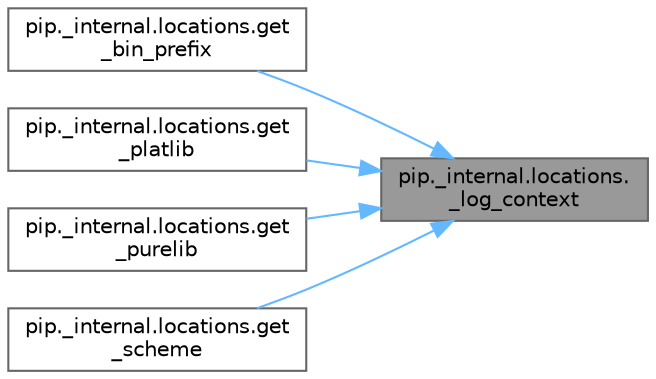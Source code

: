 digraph "pip._internal.locations._log_context"
{
 // LATEX_PDF_SIZE
  bgcolor="transparent";
  edge [fontname=Helvetica,fontsize=10,labelfontname=Helvetica,labelfontsize=10];
  node [fontname=Helvetica,fontsize=10,shape=box,height=0.2,width=0.4];
  rankdir="RL";
  Node1 [id="Node000001",label="pip._internal.locations.\l_log_context",height=0.2,width=0.4,color="gray40", fillcolor="grey60", style="filled", fontcolor="black",tooltip=" "];
  Node1 -> Node2 [id="edge1_Node000001_Node000002",dir="back",color="steelblue1",style="solid",tooltip=" "];
  Node2 [id="Node000002",label="pip._internal.locations.get\l_bin_prefix",height=0.2,width=0.4,color="grey40", fillcolor="white", style="filled",URL="$namespacepip_1_1__internal_1_1locations.html#a6bf2dec7bf3d1cd6c8838d9d4b81891b",tooltip=" "];
  Node1 -> Node3 [id="edge2_Node000001_Node000003",dir="back",color="steelblue1",style="solid",tooltip=" "];
  Node3 [id="Node000003",label="pip._internal.locations.get\l_platlib",height=0.2,width=0.4,color="grey40", fillcolor="white", style="filled",URL="$namespacepip_1_1__internal_1_1locations.html#a20b8d77b539d8eb578b94ccdd211cd1e",tooltip=" "];
  Node1 -> Node4 [id="edge3_Node000001_Node000004",dir="back",color="steelblue1",style="solid",tooltip=" "];
  Node4 [id="Node000004",label="pip._internal.locations.get\l_purelib",height=0.2,width=0.4,color="grey40", fillcolor="white", style="filled",URL="$namespacepip_1_1__internal_1_1locations.html#a5869a68055ce4f9ad54a9c28716ebfd4",tooltip=" "];
  Node1 -> Node5 [id="edge4_Node000001_Node000005",dir="back",color="steelblue1",style="solid",tooltip=" "];
  Node5 [id="Node000005",label="pip._internal.locations.get\l_scheme",height=0.2,width=0.4,color="grey40", fillcolor="white", style="filled",URL="$namespacepip_1_1__internal_1_1locations.html#a3b15aab1058aaf63671a0eeb228b3296",tooltip=" "];
}
